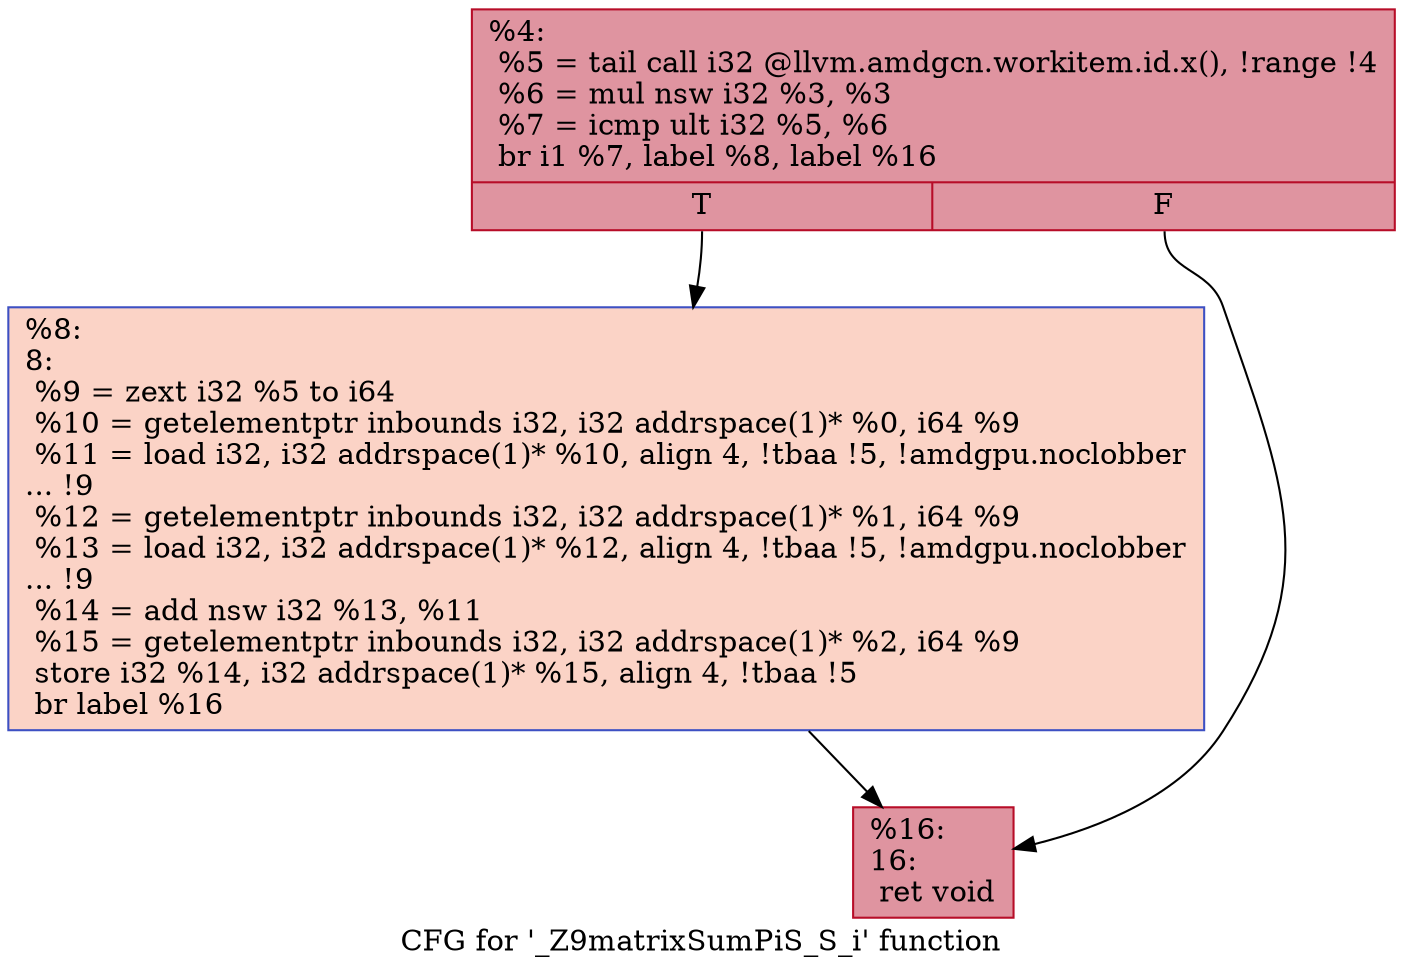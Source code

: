 digraph "CFG for '_Z9matrixSumPiS_S_i' function" {
	label="CFG for '_Z9matrixSumPiS_S_i' function";

	Node0x5eefe20 [shape=record,color="#b70d28ff", style=filled, fillcolor="#b70d2870",label="{%4:\l  %5 = tail call i32 @llvm.amdgcn.workitem.id.x(), !range !4\l  %6 = mul nsw i32 %3, %3\l  %7 = icmp ult i32 %5, %6\l  br i1 %7, label %8, label %16\l|{<s0>T|<s1>F}}"];
	Node0x5eefe20:s0 -> Node0x5ef0cf0;
	Node0x5eefe20:s1 -> Node0x5ef0d80;
	Node0x5ef0cf0 [shape=record,color="#3d50c3ff", style=filled, fillcolor="#f59c7d70",label="{%8:\l8:                                                \l  %9 = zext i32 %5 to i64\l  %10 = getelementptr inbounds i32, i32 addrspace(1)* %0, i64 %9\l  %11 = load i32, i32 addrspace(1)* %10, align 4, !tbaa !5, !amdgpu.noclobber\l... !9\l  %12 = getelementptr inbounds i32, i32 addrspace(1)* %1, i64 %9\l  %13 = load i32, i32 addrspace(1)* %12, align 4, !tbaa !5, !amdgpu.noclobber\l... !9\l  %14 = add nsw i32 %13, %11\l  %15 = getelementptr inbounds i32, i32 addrspace(1)* %2, i64 %9\l  store i32 %14, i32 addrspace(1)* %15, align 4, !tbaa !5\l  br label %16\l}"];
	Node0x5ef0cf0 -> Node0x5ef0d80;
	Node0x5ef0d80 [shape=record,color="#b70d28ff", style=filled, fillcolor="#b70d2870",label="{%16:\l16:                                               \l  ret void\l}"];
}
